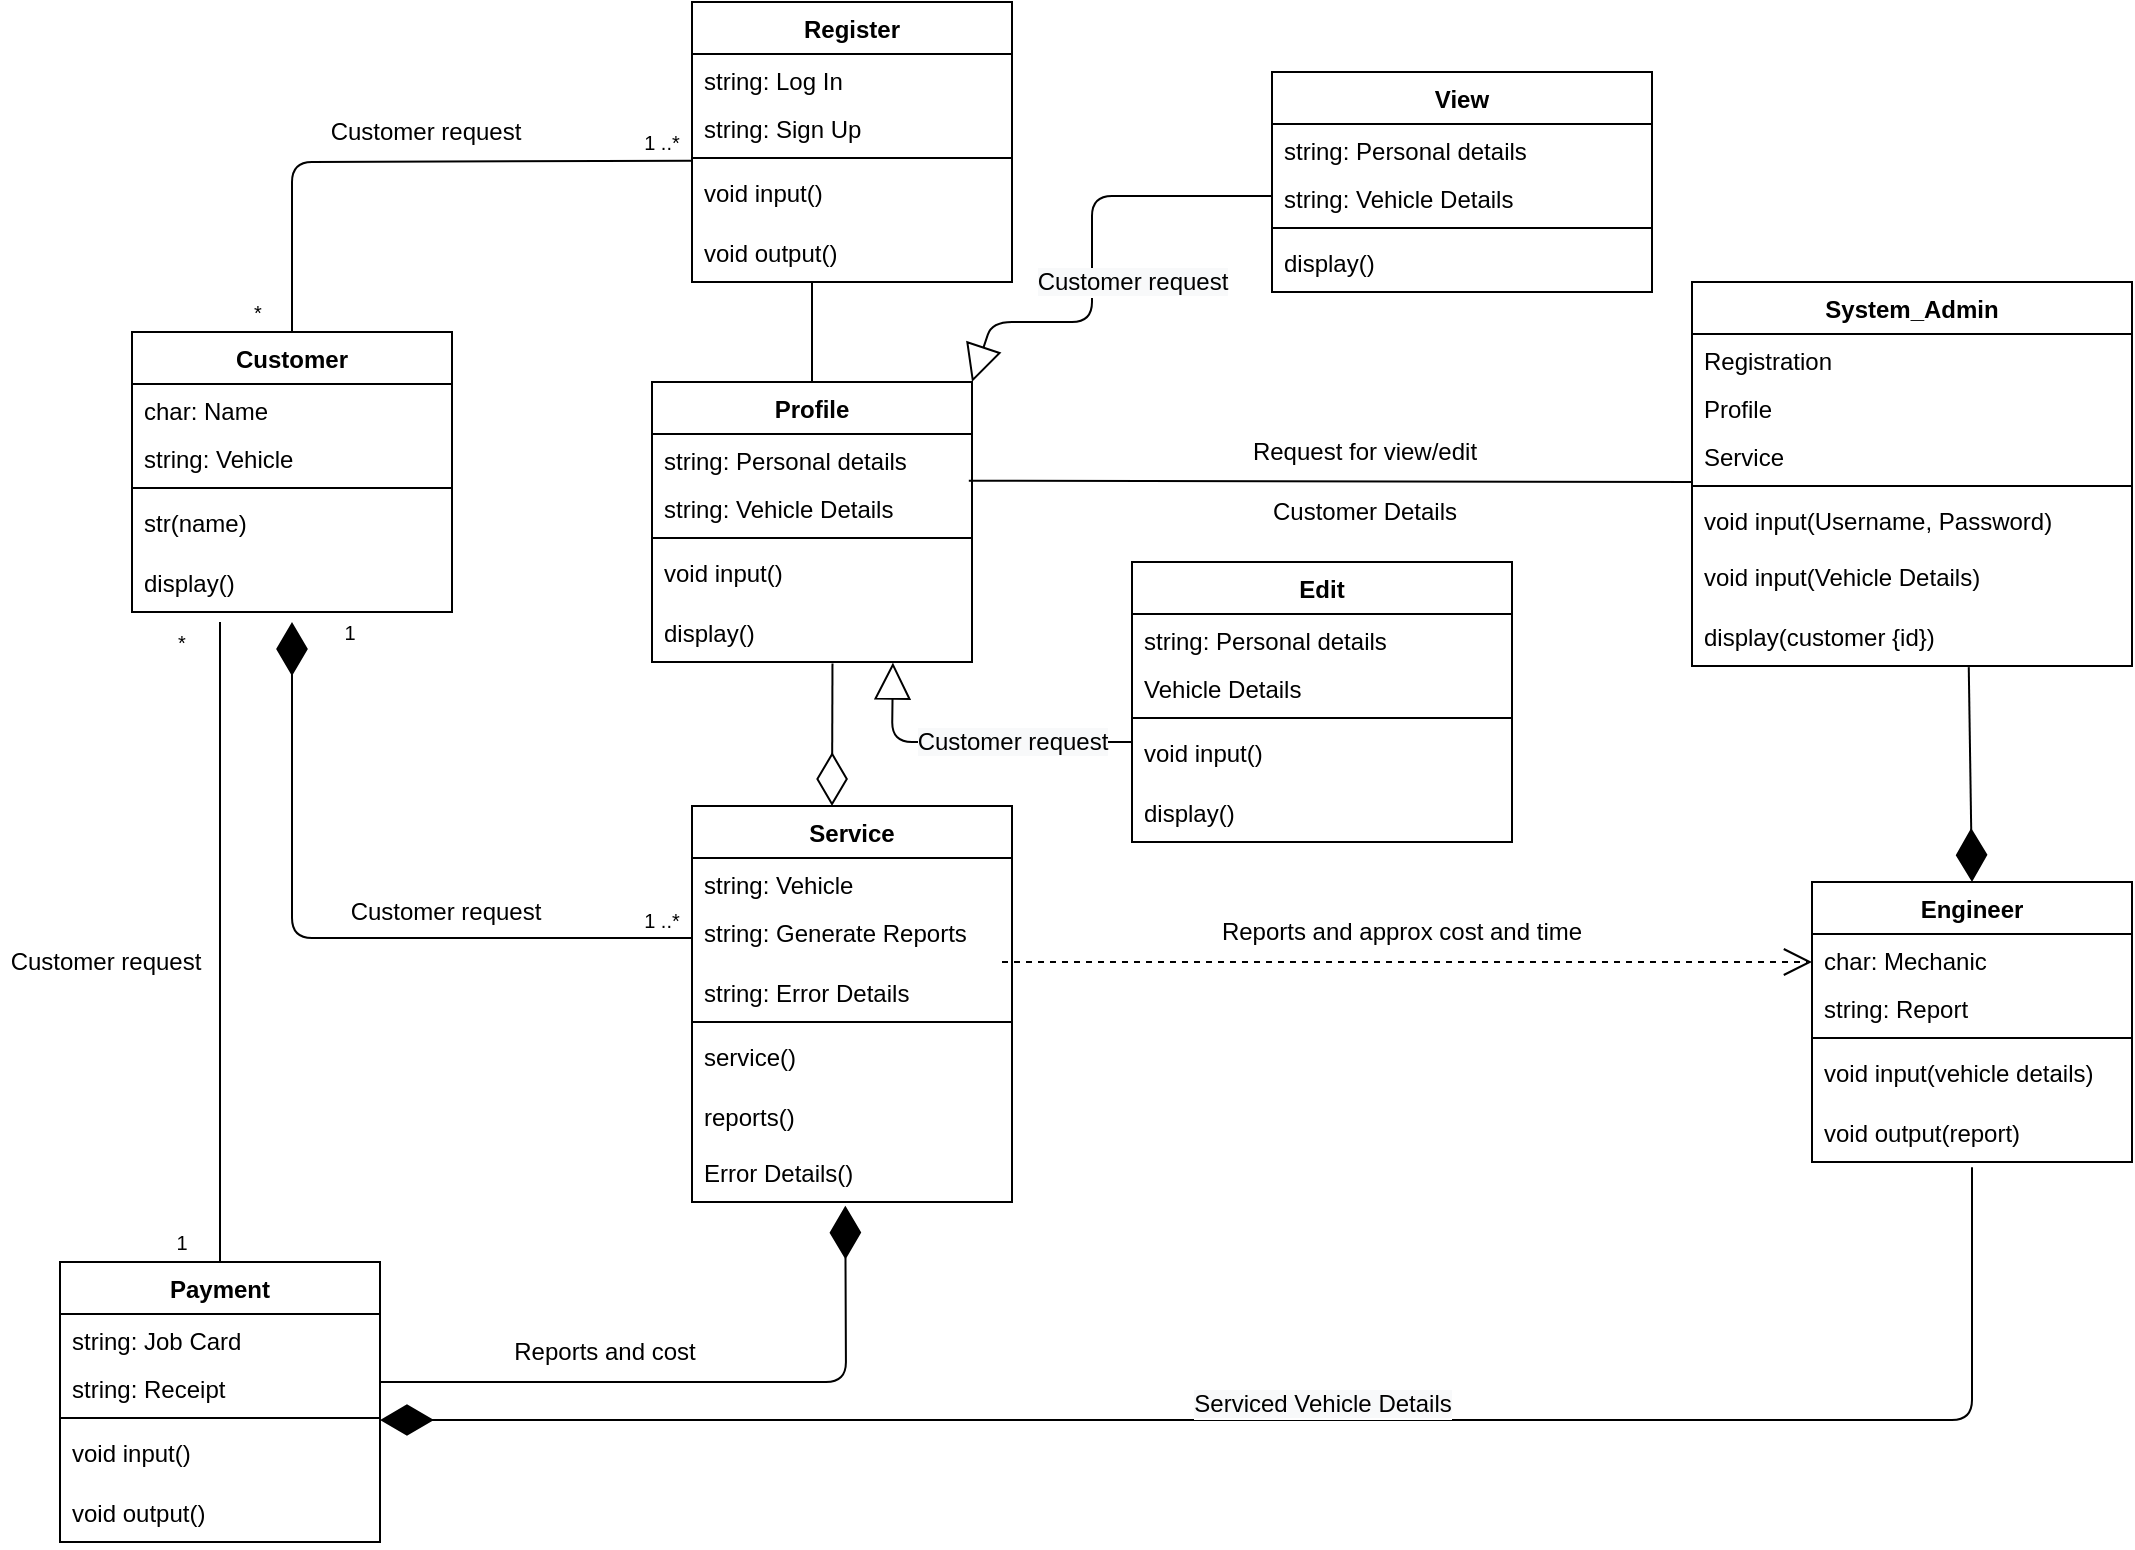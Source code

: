 <mxfile version="20.3.0" type="device"><diagram id="X8_uilNMmdPwGPdTgtLk" name="Page-1"><mxGraphModel dx="1422" dy="857" grid="1" gridSize="10" guides="1" tooltips="1" connect="1" arrows="1" fold="1" page="1" pageScale="1" pageWidth="850" pageHeight="1100" background="#ffffff" math="0" shadow="0"><root><mxCell id="0"/><mxCell id="1" parent="0"/><mxCell id="F48RZ2obgJ1v7bRtY50j-36" value="&lt;span style=&quot;font-size: 10px;&quot;&gt;*&lt;/span&gt;" style="text;html=1;strokeColor=none;fillColor=none;align=center;verticalAlign=middle;whiteSpace=wrap;rounded=0;" parent="1" vertex="1"><mxGeometry x="128" y="215" width="30" height="20" as="geometry"/></mxCell><mxCell id="F48RZ2obgJ1v7bRtY50j-37" value="&lt;font style=&quot;font-size: 10px;&quot;&gt;1 ..*&lt;/font&gt;" style="text;html=1;strokeColor=none;fillColor=none;align=center;verticalAlign=middle;whiteSpace=wrap;rounded=0;" parent="1" vertex="1"><mxGeometry x="330" y="130" width="30" height="20" as="geometry"/></mxCell><mxCell id="F48RZ2obgJ1v7bRtY50j-69" value="" style="endArrow=diamondThin;endFill=0;endSize=24;html=1;rounded=0;fontSize=10;entryX=0.5;entryY=0;entryDx=0;entryDy=0;exitX=0.564;exitY=1.027;exitDx=0;exitDy=0;exitPerimeter=0;" parent="1" source="DqM4Alq3FZuwpAwygexS-27" edge="1"><mxGeometry width="160" relative="1" as="geometry"><mxPoint x="430" y="378" as="sourcePoint"/><mxPoint x="430" y="472" as="targetPoint"/></mxGeometry></mxCell><mxCell id="F48RZ2obgJ1v7bRtY50j-95" value="" style="line;strokeWidth=1;fillColor=none;align=left;verticalAlign=middle;spacingTop=-1;spacingLeft=3;spacingRight=3;rotatable=0;labelPosition=right;points=[];portConstraint=eastwest;strokeColor=inherit;fontSize=10;direction=south;" parent="1" vertex="1"><mxGeometry x="120" y="380" width="8" height="320" as="geometry"/></mxCell><mxCell id="F48RZ2obgJ1v7bRtY50j-99" value="" style="endArrow=diamondThin;endFill=1;endSize=24;html=1;rounded=1;fontSize=10;entryX=0.479;entryY=1.065;entryDx=0;entryDy=0;exitX=1.002;exitY=0.417;exitDx=0;exitDy=0;entryPerimeter=0;exitPerimeter=0;" parent="1" source="DqM4Alq3FZuwpAwygexS-30" target="DqM4Alq3FZuwpAwygexS-42" edge="1"><mxGeometry width="160" relative="1" as="geometry"><mxPoint x="230" y="760.28" as="sourcePoint"/><mxPoint x="424.68" y="660" as="targetPoint"/><Array as="points"><mxPoint x="437" y="760"/></Array></mxGeometry></mxCell><mxCell id="F48RZ2obgJ1v7bRtY50j-101" value="" style="endArrow=diamondThin;endFill=1;endSize=24;html=1;rounded=1;fontSize=10;entryX=0.5;entryY=0;entryDx=0;entryDy=0;exitX=0.629;exitY=1.02;exitDx=0;exitDy=0;exitPerimeter=0;" parent="1" source="DqM4Alq3FZuwpAwygexS-49" target="DqM4Alq3FZuwpAwygexS-16" edge="1"><mxGeometry width="160" relative="1" as="geometry"><mxPoint x="1000" y="440" as="sourcePoint"/><mxPoint x="880" y="490" as="targetPoint"/></mxGeometry></mxCell><mxCell id="F48RZ2obgJ1v7bRtY50j-102" value="" style="endArrow=diamondThin;endFill=1;endSize=24;html=1;rounded=1;fontSize=10;entryX=1;entryY=0.5;entryDx=0;entryDy=0;exitX=0.5;exitY=1.095;exitDx=0;exitDy=0;exitPerimeter=0;" parent="1" source="DqM4Alq3FZuwpAwygexS-21" edge="1"><mxGeometry width="160" relative="1" as="geometry"><mxPoint x="854" y="710" as="sourcePoint"/><mxPoint x="204" y="779" as="targetPoint"/><Array as="points"><mxPoint x="1000" y="779"/></Array></mxGeometry></mxCell><mxCell id="F48RZ2obgJ1v7bRtY50j-82" value="" style="endArrow=diamondThin;endFill=1;endSize=24;html=1;rounded=1;fontSize=10;exitX=0;exitY=0.5;exitDx=0;exitDy=0;" parent="1" edge="1"><mxGeometry width="160" relative="1" as="geometry"><mxPoint x="360" y="538" as="sourcePoint"/><mxPoint x="160" y="380" as="targetPoint"/><Array as="points"><mxPoint x="160" y="538"/></Array></mxGeometry></mxCell><mxCell id="DqM4Alq3FZuwpAwygexS-10" value="Register" style="swimlane;fontStyle=1;align=center;verticalAlign=top;childLayout=stackLayout;horizontal=1;startSize=26;horizontalStack=0;resizeParent=1;resizeParentMax=0;resizeLast=0;collapsible=1;marginBottom=0;" parent="1" vertex="1"><mxGeometry x="360" y="70" width="160" height="140" as="geometry"/></mxCell><mxCell id="DqM4Alq3FZuwpAwygexS-11" value="string: Log In" style="text;strokeColor=none;fillColor=none;align=left;verticalAlign=top;spacingLeft=4;spacingRight=4;overflow=hidden;rotatable=0;points=[[0,0.5],[1,0.5]];portConstraint=eastwest;" parent="DqM4Alq3FZuwpAwygexS-10" vertex="1"><mxGeometry y="26" width="160" height="24" as="geometry"/></mxCell><mxCell id="DqM4Alq3FZuwpAwygexS-14" value="string: Sign Up" style="text;strokeColor=none;fillColor=none;align=left;verticalAlign=top;spacingLeft=4;spacingRight=4;overflow=hidden;rotatable=0;points=[[0,0.5],[1,0.5]];portConstraint=eastwest;" parent="DqM4Alq3FZuwpAwygexS-10" vertex="1"><mxGeometry y="50" width="160" height="24" as="geometry"/></mxCell><mxCell id="DqM4Alq3FZuwpAwygexS-12" value="" style="line;strokeWidth=1;fillColor=none;align=left;verticalAlign=middle;spacingTop=-1;spacingLeft=3;spacingRight=3;rotatable=0;labelPosition=right;points=[];portConstraint=eastwest;strokeColor=inherit;" parent="DqM4Alq3FZuwpAwygexS-10" vertex="1"><mxGeometry y="74" width="160" height="8" as="geometry"/></mxCell><mxCell id="DqM4Alq3FZuwpAwygexS-13" value="void input()" style="text;strokeColor=none;fillColor=none;align=left;verticalAlign=top;spacingLeft=4;spacingRight=4;overflow=hidden;rotatable=0;points=[[0,0.5],[1,0.5]];portConstraint=eastwest;" parent="DqM4Alq3FZuwpAwygexS-10" vertex="1"><mxGeometry y="82" width="160" height="30" as="geometry"/></mxCell><mxCell id="DqM4Alq3FZuwpAwygexS-15" value="void output()" style="text;strokeColor=none;fillColor=none;align=left;verticalAlign=top;spacingLeft=4;spacingRight=4;overflow=hidden;rotatable=0;points=[[0,0.5],[1,0.5]];portConstraint=eastwest;" parent="DqM4Alq3FZuwpAwygexS-10" vertex="1"><mxGeometry y="112" width="160" height="28" as="geometry"/></mxCell><mxCell id="DqM4Alq3FZuwpAwygexS-16" value="Engineer" style="swimlane;fontStyle=1;align=center;verticalAlign=top;childLayout=stackLayout;horizontal=1;startSize=26;horizontalStack=0;resizeParent=1;resizeParentMax=0;resizeLast=0;collapsible=1;marginBottom=0;" parent="1" vertex="1"><mxGeometry x="920" y="510" width="160" height="140" as="geometry"/></mxCell><mxCell id="DqM4Alq3FZuwpAwygexS-17" value="char: Mechanic" style="text;strokeColor=none;fillColor=none;align=left;verticalAlign=top;spacingLeft=4;spacingRight=4;overflow=hidden;rotatable=0;points=[[0,0.5],[1,0.5]];portConstraint=eastwest;" parent="DqM4Alq3FZuwpAwygexS-16" vertex="1"><mxGeometry y="26" width="160" height="24" as="geometry"/></mxCell><mxCell id="DqM4Alq3FZuwpAwygexS-18" value="string: Report" style="text;strokeColor=none;fillColor=none;align=left;verticalAlign=top;spacingLeft=4;spacingRight=4;overflow=hidden;rotatable=0;points=[[0,0.5],[1,0.5]];portConstraint=eastwest;" parent="DqM4Alq3FZuwpAwygexS-16" vertex="1"><mxGeometry y="50" width="160" height="24" as="geometry"/></mxCell><mxCell id="DqM4Alq3FZuwpAwygexS-19" value="" style="line;strokeWidth=1;fillColor=none;align=left;verticalAlign=middle;spacingTop=-1;spacingLeft=3;spacingRight=3;rotatable=0;labelPosition=right;points=[];portConstraint=eastwest;strokeColor=inherit;" parent="DqM4Alq3FZuwpAwygexS-16" vertex="1"><mxGeometry y="74" width="160" height="8" as="geometry"/></mxCell><mxCell id="DqM4Alq3FZuwpAwygexS-20" value="void input(vehicle details)" style="text;strokeColor=none;fillColor=none;align=left;verticalAlign=top;spacingLeft=4;spacingRight=4;overflow=hidden;rotatable=0;points=[[0,0.5],[1,0.5]];portConstraint=eastwest;" parent="DqM4Alq3FZuwpAwygexS-16" vertex="1"><mxGeometry y="82" width="160" height="30" as="geometry"/></mxCell><mxCell id="DqM4Alq3FZuwpAwygexS-21" value="void output(report)" style="text;strokeColor=none;fillColor=none;align=left;verticalAlign=top;spacingLeft=4;spacingRight=4;overflow=hidden;rotatable=0;points=[[0,0.5],[1,0.5]];portConstraint=eastwest;" parent="DqM4Alq3FZuwpAwygexS-16" vertex="1"><mxGeometry y="112" width="160" height="28" as="geometry"/></mxCell><mxCell id="DqM4Alq3FZuwpAwygexS-22" value="Profile" style="swimlane;fontStyle=1;align=center;verticalAlign=top;childLayout=stackLayout;horizontal=1;startSize=26;horizontalStack=0;resizeParent=1;resizeParentMax=0;resizeLast=0;collapsible=1;marginBottom=0;" parent="1" vertex="1"><mxGeometry x="340" y="260" width="160" height="140" as="geometry"/></mxCell><mxCell id="DqM4Alq3FZuwpAwygexS-23" value="string: Personal details" style="text;strokeColor=none;fillColor=none;align=left;verticalAlign=top;spacingLeft=4;spacingRight=4;overflow=hidden;rotatable=0;points=[[0,0.5],[1,0.5]];portConstraint=eastwest;" parent="DqM4Alq3FZuwpAwygexS-22" vertex="1"><mxGeometry y="26" width="160" height="24" as="geometry"/></mxCell><mxCell id="DqM4Alq3FZuwpAwygexS-24" value="string: Vehicle Details" style="text;strokeColor=none;fillColor=none;align=left;verticalAlign=top;spacingLeft=4;spacingRight=4;overflow=hidden;rotatable=0;points=[[0,0.5],[1,0.5]];portConstraint=eastwest;" parent="DqM4Alq3FZuwpAwygexS-22" vertex="1"><mxGeometry y="50" width="160" height="24" as="geometry"/></mxCell><mxCell id="DqM4Alq3FZuwpAwygexS-25" value="" style="line;strokeWidth=1;fillColor=none;align=left;verticalAlign=middle;spacingTop=-1;spacingLeft=3;spacingRight=3;rotatable=0;labelPosition=right;points=[];portConstraint=eastwest;strokeColor=inherit;" parent="DqM4Alq3FZuwpAwygexS-22" vertex="1"><mxGeometry y="74" width="160" height="8" as="geometry"/></mxCell><mxCell id="DqM4Alq3FZuwpAwygexS-26" value="void input()" style="text;strokeColor=none;fillColor=none;align=left;verticalAlign=top;spacingLeft=4;spacingRight=4;overflow=hidden;rotatable=0;points=[[0,0.5],[1,0.5]];portConstraint=eastwest;" parent="DqM4Alq3FZuwpAwygexS-22" vertex="1"><mxGeometry y="82" width="160" height="30" as="geometry"/></mxCell><mxCell id="DqM4Alq3FZuwpAwygexS-27" value="display()" style="text;strokeColor=none;fillColor=none;align=left;verticalAlign=top;spacingLeft=4;spacingRight=4;overflow=hidden;rotatable=0;points=[[0,0.5],[1,0.5]];portConstraint=eastwest;" parent="DqM4Alq3FZuwpAwygexS-22" vertex="1"><mxGeometry y="112" width="160" height="28" as="geometry"/></mxCell><mxCell id="DqM4Alq3FZuwpAwygexS-28" value="Payment" style="swimlane;fontStyle=1;align=center;verticalAlign=top;childLayout=stackLayout;horizontal=1;startSize=26;horizontalStack=0;resizeParent=1;resizeParentMax=0;resizeLast=0;collapsible=1;marginBottom=0;" parent="1" vertex="1"><mxGeometry x="44" y="700" width="160" height="140" as="geometry"/></mxCell><mxCell id="DqM4Alq3FZuwpAwygexS-29" value="string: Job Card" style="text;strokeColor=none;fillColor=none;align=left;verticalAlign=top;spacingLeft=4;spacingRight=4;overflow=hidden;rotatable=0;points=[[0,0.5],[1,0.5]];portConstraint=eastwest;" parent="DqM4Alq3FZuwpAwygexS-28" vertex="1"><mxGeometry y="26" width="160" height="24" as="geometry"/></mxCell><mxCell id="DqM4Alq3FZuwpAwygexS-30" value="string: Receipt" style="text;strokeColor=none;fillColor=none;align=left;verticalAlign=top;spacingLeft=4;spacingRight=4;overflow=hidden;rotatable=0;points=[[0,0.5],[1,0.5]];portConstraint=eastwest;" parent="DqM4Alq3FZuwpAwygexS-28" vertex="1"><mxGeometry y="50" width="160" height="24" as="geometry"/></mxCell><mxCell id="DqM4Alq3FZuwpAwygexS-31" value="" style="line;strokeWidth=1;fillColor=none;align=left;verticalAlign=middle;spacingTop=-1;spacingLeft=3;spacingRight=3;rotatable=0;labelPosition=right;points=[];portConstraint=eastwest;strokeColor=inherit;" parent="DqM4Alq3FZuwpAwygexS-28" vertex="1"><mxGeometry y="74" width="160" height="8" as="geometry"/></mxCell><mxCell id="DqM4Alq3FZuwpAwygexS-32" value="void input()" style="text;strokeColor=none;fillColor=none;align=left;verticalAlign=top;spacingLeft=4;spacingRight=4;overflow=hidden;rotatable=0;points=[[0,0.5],[1,0.5]];portConstraint=eastwest;" parent="DqM4Alq3FZuwpAwygexS-28" vertex="1"><mxGeometry y="82" width="160" height="30" as="geometry"/></mxCell><mxCell id="DqM4Alq3FZuwpAwygexS-33" value="void output()" style="text;strokeColor=none;fillColor=none;align=left;verticalAlign=top;spacingLeft=4;spacingRight=4;overflow=hidden;rotatable=0;points=[[0,0.5],[1,0.5]];portConstraint=eastwest;" parent="DqM4Alq3FZuwpAwygexS-28" vertex="1"><mxGeometry y="112" width="160" height="28" as="geometry"/></mxCell><mxCell id="DqM4Alq3FZuwpAwygexS-34" value="Service" style="swimlane;fontStyle=1;align=center;verticalAlign=top;childLayout=stackLayout;horizontal=1;startSize=26;horizontalStack=0;resizeParent=1;resizeParentMax=0;resizeLast=0;collapsible=1;marginBottom=0;" parent="1" vertex="1"><mxGeometry x="360" y="472" width="160" height="198" as="geometry"/></mxCell><mxCell id="DqM4Alq3FZuwpAwygexS-35" value="string: Vehicle" style="text;strokeColor=none;fillColor=none;align=left;verticalAlign=top;spacingLeft=4;spacingRight=4;overflow=hidden;rotatable=0;points=[[0,0.5],[1,0.5]];portConstraint=eastwest;" parent="DqM4Alq3FZuwpAwygexS-34" vertex="1"><mxGeometry y="26" width="160" height="24" as="geometry"/></mxCell><mxCell id="DqM4Alq3FZuwpAwygexS-36" value="string: Generate Reports" style="text;strokeColor=none;fillColor=none;align=left;verticalAlign=top;spacingLeft=4;spacingRight=4;overflow=hidden;rotatable=0;points=[[0,0.5],[1,0.5]];portConstraint=eastwest;" parent="DqM4Alq3FZuwpAwygexS-34" vertex="1"><mxGeometry y="50" width="160" height="30" as="geometry"/></mxCell><mxCell id="DqM4Alq3FZuwpAwygexS-40" value="string: Error Details" style="text;strokeColor=none;fillColor=none;align=left;verticalAlign=top;spacingLeft=4;spacingRight=4;overflow=hidden;rotatable=0;points=[[0,0.5],[1,0.5]];portConstraint=eastwest;" parent="DqM4Alq3FZuwpAwygexS-34" vertex="1"><mxGeometry y="80" width="160" height="24" as="geometry"/></mxCell><mxCell id="DqM4Alq3FZuwpAwygexS-37" value="" style="line;strokeWidth=1;fillColor=none;align=left;verticalAlign=middle;spacingTop=-1;spacingLeft=3;spacingRight=3;rotatable=0;labelPosition=right;points=[];portConstraint=eastwest;strokeColor=inherit;" parent="DqM4Alq3FZuwpAwygexS-34" vertex="1"><mxGeometry y="104" width="160" height="8" as="geometry"/></mxCell><mxCell id="DqM4Alq3FZuwpAwygexS-38" value="service()" style="text;strokeColor=none;fillColor=none;align=left;verticalAlign=top;spacingLeft=4;spacingRight=4;overflow=hidden;rotatable=0;points=[[0,0.5],[1,0.5]];portConstraint=eastwest;" parent="DqM4Alq3FZuwpAwygexS-34" vertex="1"><mxGeometry y="112" width="160" height="30" as="geometry"/></mxCell><mxCell id="DqM4Alq3FZuwpAwygexS-39" value="reports()" style="text;strokeColor=none;fillColor=none;align=left;verticalAlign=top;spacingLeft=4;spacingRight=4;overflow=hidden;rotatable=0;points=[[0,0.5],[1,0.5]];portConstraint=eastwest;" parent="DqM4Alq3FZuwpAwygexS-34" vertex="1"><mxGeometry y="142" width="160" height="28" as="geometry"/></mxCell><mxCell id="DqM4Alq3FZuwpAwygexS-42" value="Error Details()" style="text;strokeColor=none;fillColor=none;align=left;verticalAlign=top;spacingLeft=4;spacingRight=4;overflow=hidden;rotatable=0;points=[[0,0.5],[1,0.5]];portConstraint=eastwest;" parent="DqM4Alq3FZuwpAwygexS-34" vertex="1"><mxGeometry y="170" width="160" height="28" as="geometry"/></mxCell><mxCell id="DqM4Alq3FZuwpAwygexS-43" value="" style="endArrow=none;html=1;rounded=0;exitX=0.5;exitY=0;exitDx=0;exitDy=0;" parent="1" source="DqM4Alq3FZuwpAwygexS-22" edge="1"><mxGeometry width="50" height="50" relative="1" as="geometry"><mxPoint x="375" y="260" as="sourcePoint"/><mxPoint x="420" y="210" as="targetPoint"/></mxGeometry></mxCell><mxCell id="DqM4Alq3FZuwpAwygexS-44" value="System_Admin" style="swimlane;fontStyle=1;align=center;verticalAlign=top;childLayout=stackLayout;horizontal=1;startSize=26;horizontalStack=0;resizeParent=1;resizeParentMax=0;resizeLast=0;collapsible=1;marginBottom=0;" parent="1" vertex="1"><mxGeometry x="860" y="210" width="220" height="192" as="geometry"/></mxCell><mxCell id="DqM4Alq3FZuwpAwygexS-45" value="Registration" style="text;strokeColor=none;fillColor=none;align=left;verticalAlign=top;spacingLeft=4;spacingRight=4;overflow=hidden;rotatable=0;points=[[0,0.5],[1,0.5]];portConstraint=eastwest;" parent="DqM4Alq3FZuwpAwygexS-44" vertex="1"><mxGeometry y="26" width="220" height="24" as="geometry"/></mxCell><mxCell id="DqM4Alq3FZuwpAwygexS-51" value="Profile" style="text;strokeColor=none;fillColor=none;align=left;verticalAlign=top;spacingLeft=4;spacingRight=4;overflow=hidden;rotatable=0;points=[[0,0.5],[1,0.5]];portConstraint=eastwest;" parent="DqM4Alq3FZuwpAwygexS-44" vertex="1"><mxGeometry y="50" width="220" height="24" as="geometry"/></mxCell><mxCell id="DqM4Alq3FZuwpAwygexS-46" value="Service" style="text;strokeColor=none;fillColor=none;align=left;verticalAlign=top;spacingLeft=4;spacingRight=4;overflow=hidden;rotatable=0;points=[[0,0.5],[1,0.5]];portConstraint=eastwest;" parent="DqM4Alq3FZuwpAwygexS-44" vertex="1"><mxGeometry y="74" width="220" height="24" as="geometry"/></mxCell><mxCell id="DqM4Alq3FZuwpAwygexS-47" value="" style="line;strokeWidth=1;fillColor=none;align=left;verticalAlign=middle;spacingTop=-1;spacingLeft=3;spacingRight=3;rotatable=0;labelPosition=right;points=[];portConstraint=eastwest;strokeColor=inherit;" parent="DqM4Alq3FZuwpAwygexS-44" vertex="1"><mxGeometry y="98" width="220" height="8" as="geometry"/></mxCell><mxCell id="DqM4Alq3FZuwpAwygexS-48" value="void input(Username, Password)" style="text;strokeColor=none;fillColor=none;align=left;verticalAlign=top;spacingLeft=4;spacingRight=4;overflow=hidden;rotatable=0;points=[[0,0.5],[1,0.5]];portConstraint=eastwest;" parent="DqM4Alq3FZuwpAwygexS-44" vertex="1"><mxGeometry y="106" width="220" height="28" as="geometry"/></mxCell><mxCell id="DqM4Alq3FZuwpAwygexS-50" value="void input(Vehicle Details)" style="text;strokeColor=none;fillColor=none;align=left;verticalAlign=top;spacingLeft=4;spacingRight=4;overflow=hidden;rotatable=0;points=[[0,0.5],[1,0.5]];portConstraint=eastwest;" parent="DqM4Alq3FZuwpAwygexS-44" vertex="1"><mxGeometry y="134" width="220" height="30" as="geometry"/></mxCell><mxCell id="DqM4Alq3FZuwpAwygexS-49" value="display(customer {id})" style="text;strokeColor=none;fillColor=none;align=left;verticalAlign=top;spacingLeft=4;spacingRight=4;overflow=hidden;rotatable=0;points=[[0,0.5],[1,0.5]];portConstraint=eastwest;" parent="DqM4Alq3FZuwpAwygexS-44" vertex="1"><mxGeometry y="164" width="220" height="28" as="geometry"/></mxCell><mxCell id="DqM4Alq3FZuwpAwygexS-52" value="" style="endArrow=none;html=1;rounded=1;entryX=0;entryY=-0.089;entryDx=0;entryDy=0;entryPerimeter=0;exitX=0.5;exitY=0;exitDx=0;exitDy=0;" parent="1" source="DqM4Alq3FZuwpAwygexS-53" target="DqM4Alq3FZuwpAwygexS-13" edge="1"><mxGeometry width="50" height="50" relative="1" as="geometry"><mxPoint x="160" y="313" as="sourcePoint"/><mxPoint x="210" y="263" as="targetPoint"/><Array as="points"><mxPoint x="160" y="150"/></Array></mxGeometry></mxCell><mxCell id="DqM4Alq3FZuwpAwygexS-53" value="Customer" style="swimlane;fontStyle=1;align=center;verticalAlign=top;childLayout=stackLayout;horizontal=1;startSize=26;horizontalStack=0;resizeParent=1;resizeParentMax=0;resizeLast=0;collapsible=1;marginBottom=0;" parent="1" vertex="1"><mxGeometry x="80" y="235" width="160" height="140" as="geometry"/></mxCell><mxCell id="DqM4Alq3FZuwpAwygexS-54" value="char: Name" style="text;strokeColor=none;fillColor=none;align=left;verticalAlign=top;spacingLeft=4;spacingRight=4;overflow=hidden;rotatable=0;points=[[0,0.5],[1,0.5]];portConstraint=eastwest;" parent="DqM4Alq3FZuwpAwygexS-53" vertex="1"><mxGeometry y="26" width="160" height="24" as="geometry"/></mxCell><mxCell id="DqM4Alq3FZuwpAwygexS-55" value="string: Vehicle " style="text;strokeColor=none;fillColor=none;align=left;verticalAlign=top;spacingLeft=4;spacingRight=4;overflow=hidden;rotatable=0;points=[[0,0.5],[1,0.5]];portConstraint=eastwest;" parent="DqM4Alq3FZuwpAwygexS-53" vertex="1"><mxGeometry y="50" width="160" height="24" as="geometry"/></mxCell><mxCell id="DqM4Alq3FZuwpAwygexS-56" value="" style="line;strokeWidth=1;fillColor=none;align=left;verticalAlign=middle;spacingTop=-1;spacingLeft=3;spacingRight=3;rotatable=0;labelPosition=right;points=[];portConstraint=eastwest;strokeColor=inherit;" parent="DqM4Alq3FZuwpAwygexS-53" vertex="1"><mxGeometry y="74" width="160" height="8" as="geometry"/></mxCell><mxCell id="DqM4Alq3FZuwpAwygexS-57" value="str(name)" style="text;strokeColor=none;fillColor=none;align=left;verticalAlign=top;spacingLeft=4;spacingRight=4;overflow=hidden;rotatable=0;points=[[0,0.5],[1,0.5]];portConstraint=eastwest;" parent="DqM4Alq3FZuwpAwygexS-53" vertex="1"><mxGeometry y="82" width="160" height="30" as="geometry"/></mxCell><mxCell id="DqM4Alq3FZuwpAwygexS-58" value="display()" style="text;strokeColor=none;fillColor=none;align=left;verticalAlign=top;spacingLeft=4;spacingRight=4;overflow=hidden;rotatable=0;points=[[0,0.5],[1,0.5]];portConstraint=eastwest;" parent="DqM4Alq3FZuwpAwygexS-53" vertex="1"><mxGeometry y="112" width="160" height="28" as="geometry"/></mxCell><mxCell id="DqM4Alq3FZuwpAwygexS-59" value="" style="endArrow=block;endSize=16;endFill=0;html=1;rounded=1;entryX=1;entryY=0;entryDx=0;entryDy=0;exitX=0;exitY=0.5;exitDx=0;exitDy=0;" parent="1" target="DqM4Alq3FZuwpAwygexS-22" edge="1" source="DqM4Alq3FZuwpAwygexS-63"><mxGeometry x="0.125" y="-10" width="160" relative="1" as="geometry"><mxPoint x="590" y="305" as="sourcePoint"/><mxPoint x="600" y="430" as="targetPoint"/><mxPoint as="offset"/><Array as="points"><mxPoint x="560" y="167"/><mxPoint x="560" y="230"/><mxPoint x="510" y="230"/></Array></mxGeometry></mxCell><mxCell id="uJmoXmH3K0ccMqWeg5Og-13" value="&lt;span style=&quot;font-size: 12px; background-color: rgb(248, 249, 250);&quot;&gt;Customer request&lt;/span&gt;" style="edgeLabel;html=1;align=center;verticalAlign=middle;resizable=0;points=[];" vertex="1" connectable="0" parent="DqM4Alq3FZuwpAwygexS-59"><mxGeometry x="0.134" y="1" relative="1" as="geometry"><mxPoint x="19" as="offset"/></mxGeometry></mxCell><mxCell id="DqM4Alq3FZuwpAwygexS-60" value="" style="endArrow=block;endSize=16;endFill=0;html=1;rounded=1;entryX=0.753;entryY=1.011;entryDx=0;entryDy=0;entryPerimeter=0;exitX=0;exitY=0.267;exitDx=0;exitDy=0;exitPerimeter=0;" parent="1" target="DqM4Alq3FZuwpAwygexS-27" edge="1" source="DqM4Alq3FZuwpAwygexS-71"><mxGeometry x="0.125" y="-10" width="160" relative="1" as="geometry"><mxPoint x="580" y="430" as="sourcePoint"/><mxPoint x="501.6" y="414.33" as="targetPoint"/><mxPoint as="offset"/><Array as="points"><mxPoint x="460" y="440"/></Array></mxGeometry></mxCell><mxCell id="DqM4Alq3FZuwpAwygexS-61" value="View" style="swimlane;fontStyle=1;align=center;verticalAlign=top;childLayout=stackLayout;horizontal=1;startSize=26;horizontalStack=0;resizeParent=1;resizeParentMax=0;resizeLast=0;collapsible=1;marginBottom=0;" parent="1" vertex="1"><mxGeometry x="650" y="105" width="190" height="110" as="geometry"/></mxCell><mxCell id="DqM4Alq3FZuwpAwygexS-62" value="string: Personal details" style="text;strokeColor=none;fillColor=none;align=left;verticalAlign=top;spacingLeft=4;spacingRight=4;overflow=hidden;rotatable=0;points=[[0,0.5],[1,0.5]];portConstraint=eastwest;fontSize=12;" parent="DqM4Alq3FZuwpAwygexS-61" vertex="1"><mxGeometry y="26" width="190" height="24" as="geometry"/></mxCell><mxCell id="DqM4Alq3FZuwpAwygexS-63" value="string: Vehicle Details" style="text;strokeColor=none;fillColor=none;align=left;verticalAlign=top;spacingLeft=4;spacingRight=4;overflow=hidden;rotatable=0;points=[[0,0.5],[1,0.5]];portConstraint=eastwest;" parent="DqM4Alq3FZuwpAwygexS-61" vertex="1"><mxGeometry y="50" width="190" height="24" as="geometry"/></mxCell><mxCell id="DqM4Alq3FZuwpAwygexS-64" value="" style="line;strokeWidth=1;fillColor=none;align=left;verticalAlign=middle;spacingTop=-1;spacingLeft=3;spacingRight=3;rotatable=0;labelPosition=right;points=[];portConstraint=eastwest;strokeColor=inherit;" parent="DqM4Alq3FZuwpAwygexS-61" vertex="1"><mxGeometry y="74" width="190" height="8" as="geometry"/></mxCell><mxCell id="DqM4Alq3FZuwpAwygexS-66" value="display()" style="text;strokeColor=none;fillColor=none;align=left;verticalAlign=top;spacingLeft=4;spacingRight=4;overflow=hidden;rotatable=0;points=[[0,0.5],[1,0.5]];portConstraint=eastwest;" parent="DqM4Alq3FZuwpAwygexS-61" vertex="1"><mxGeometry y="82" width="190" height="28" as="geometry"/></mxCell><mxCell id="DqM4Alq3FZuwpAwygexS-67" value="Edit" style="swimlane;fontStyle=1;align=center;verticalAlign=top;childLayout=stackLayout;horizontal=1;startSize=26;horizontalStack=0;resizeParent=1;resizeParentMax=0;resizeLast=0;collapsible=1;marginBottom=0;" parent="1" vertex="1"><mxGeometry x="580" y="350" width="190" height="140" as="geometry"/></mxCell><mxCell id="DqM4Alq3FZuwpAwygexS-68" value="string: Personal details" style="text;strokeColor=none;fillColor=none;align=left;verticalAlign=top;spacingLeft=4;spacingRight=4;overflow=hidden;rotatable=0;points=[[0,0.5],[1,0.5]];portConstraint=eastwest;" parent="DqM4Alq3FZuwpAwygexS-67" vertex="1"><mxGeometry y="26" width="190" height="24" as="geometry"/></mxCell><mxCell id="DqM4Alq3FZuwpAwygexS-69" value="Vehicle Details" style="text;strokeColor=none;fillColor=none;align=left;verticalAlign=top;spacingLeft=4;spacingRight=4;overflow=hidden;rotatable=0;points=[[0,0.5],[1,0.5]];portConstraint=eastwest;" parent="DqM4Alq3FZuwpAwygexS-67" vertex="1"><mxGeometry y="50" width="190" height="24" as="geometry"/></mxCell><mxCell id="DqM4Alq3FZuwpAwygexS-70" value="" style="line;strokeWidth=1;fillColor=none;align=left;verticalAlign=middle;spacingTop=-1;spacingLeft=3;spacingRight=3;rotatable=0;labelPosition=right;points=[];portConstraint=eastwest;strokeColor=inherit;" parent="DqM4Alq3FZuwpAwygexS-67" vertex="1"><mxGeometry y="74" width="190" height="8" as="geometry"/></mxCell><mxCell id="DqM4Alq3FZuwpAwygexS-71" value="void input()" style="text;strokeColor=none;fillColor=none;align=left;verticalAlign=top;spacingLeft=4;spacingRight=4;overflow=hidden;rotatable=0;points=[[0,0.5],[1,0.5]];portConstraint=eastwest;" parent="DqM4Alq3FZuwpAwygexS-67" vertex="1"><mxGeometry y="82" width="190" height="30" as="geometry"/></mxCell><mxCell id="DqM4Alq3FZuwpAwygexS-72" value="display()" style="text;strokeColor=none;fillColor=none;align=left;verticalAlign=top;spacingLeft=4;spacingRight=4;overflow=hidden;rotatable=0;points=[[0,0.5],[1,0.5]];portConstraint=eastwest;" parent="DqM4Alq3FZuwpAwygexS-67" vertex="1"><mxGeometry y="112" width="190" height="28" as="geometry"/></mxCell><mxCell id="DqM4Alq3FZuwpAwygexS-73" value="&lt;span style=&quot;font-size: 10px;&quot;&gt;1&lt;/span&gt;" style="text;html=1;strokeColor=none;fillColor=none;align=center;verticalAlign=middle;whiteSpace=wrap;rounded=0;" parent="1" vertex="1"><mxGeometry x="174" y="375" width="30" height="20" as="geometry"/></mxCell><mxCell id="DqM4Alq3FZuwpAwygexS-74" value="&lt;span style=&quot;font-size: 10px;&quot;&gt;1 ..*&lt;/span&gt;" style="text;html=1;strokeColor=none;fillColor=none;align=center;verticalAlign=middle;whiteSpace=wrap;rounded=0;" parent="1" vertex="1"><mxGeometry x="330" y="519" width="30" height="20" as="geometry"/></mxCell><mxCell id="DqM4Alq3FZuwpAwygexS-75" value="&lt;span style=&quot;font-size: 10px;&quot;&gt;1&lt;/span&gt;" style="text;html=1;strokeColor=none;fillColor=none;align=center;verticalAlign=middle;whiteSpace=wrap;rounded=0;" parent="1" vertex="1"><mxGeometry x="90" y="680" width="30" height="20" as="geometry"/></mxCell><mxCell id="DqM4Alq3FZuwpAwygexS-76" value="&lt;span style=&quot;font-size: 10px;&quot;&gt;*&lt;/span&gt;" style="text;html=1;strokeColor=none;fillColor=none;align=center;verticalAlign=middle;whiteSpace=wrap;rounded=0;" parent="1" vertex="1"><mxGeometry x="90" y="380" width="30" height="20" as="geometry"/></mxCell><mxCell id="uJmoXmH3K0ccMqWeg5Og-2" value="" style="endArrow=none;html=1;rounded=0;entryX=0;entryY=0.25;entryDx=0;entryDy=0;entryPerimeter=0;exitX=0.99;exitY=-0.028;exitDx=0;exitDy=0;exitPerimeter=0;" edge="1" parent="1" source="DqM4Alq3FZuwpAwygexS-24" target="DqM4Alq3FZuwpAwygexS-47"><mxGeometry width="50" height="50" relative="1" as="geometry"><mxPoint x="580" y="300" as="sourcePoint"/><mxPoint x="630" y="250" as="targetPoint"/></mxGeometry></mxCell><mxCell id="uJmoXmH3K0ccMqWeg5Og-3" value="Customer request" style="text;html=1;strokeColor=none;fillColor=none;align=center;verticalAlign=middle;whiteSpace=wrap;rounded=0;" vertex="1" parent="1"><mxGeometry x="174" y="120" width="106" height="30" as="geometry"/></mxCell><mxCell id="uJmoXmH3K0ccMqWeg5Og-5" value="Customer request" style="text;html=1;strokeColor=none;fillColor=none;align=center;verticalAlign=middle;whiteSpace=wrap;rounded=0;" vertex="1" parent="1"><mxGeometry x="184" y="510" width="106" height="30" as="geometry"/></mxCell><mxCell id="uJmoXmH3K0ccMqWeg5Og-6" value="Customer request" style="text;html=1;strokeColor=none;fillColor=none;align=center;verticalAlign=middle;whiteSpace=wrap;rounded=0;" vertex="1" parent="1"><mxGeometry x="14" y="535" width="106" height="30" as="geometry"/></mxCell><mxCell id="uJmoXmH3K0ccMqWeg5Og-7" value="Reports and cost" style="text;html=1;strokeColor=none;fillColor=none;align=center;verticalAlign=middle;whiteSpace=wrap;rounded=0;" vertex="1" parent="1"><mxGeometry x="230" y="730" width="173" height="30" as="geometry"/></mxCell><mxCell id="uJmoXmH3K0ccMqWeg5Og-8" value="Request for view/edit" style="text;html=1;strokeColor=none;fillColor=none;align=center;verticalAlign=middle;whiteSpace=wrap;rounded=0;" vertex="1" parent="1"><mxGeometry x="610" y="280" width="173" height="30" as="geometry"/></mxCell><mxCell id="uJmoXmH3K0ccMqWeg5Og-9" value="Customer Details" style="text;html=1;strokeColor=none;fillColor=none;align=center;verticalAlign=middle;whiteSpace=wrap;rounded=0;" vertex="1" parent="1"><mxGeometry x="610" y="310" width="173" height="30" as="geometry"/></mxCell><mxCell id="uJmoXmH3K0ccMqWeg5Og-10" value="Reports and approx cost and time" style="text;html=1;strokeColor=none;fillColor=none;align=center;verticalAlign=middle;whiteSpace=wrap;rounded=0;" vertex="1" parent="1"><mxGeometry x="620" y="520" width="190" height="30" as="geometry"/></mxCell><mxCell id="uJmoXmH3K0ccMqWeg5Og-11" value="&lt;span style=&quot;font-size: 12px; background-color: rgb(248, 249, 250);&quot;&gt;Serviced Vehicle Details&lt;/span&gt;" style="edgeLabel;html=1;align=center;verticalAlign=middle;resizable=0;points=[];fontSize=14;" vertex="1" connectable="0" parent="1"><mxGeometry x="675" y="769.995" as="geometry"/></mxCell><mxCell id="uJmoXmH3K0ccMqWeg5Og-14" value="&lt;span style=&quot;font-size: 12px; background-color: rgb(248, 249, 250);&quot;&gt;Customer request&lt;/span&gt;" style="edgeLabel;html=1;align=center;verticalAlign=middle;resizable=0;points=[];" vertex="1" connectable="0" parent="1"><mxGeometry x="520" y="440" as="geometry"/></mxCell><mxCell id="uJmoXmH3K0ccMqWeg5Og-15" value="" style="endArrow=open;dashed=1;endFill=0;endSize=12;html=1;rounded=0;" edge="1" parent="1"><mxGeometry width="160" relative="1" as="geometry"><mxPoint x="515" y="550" as="sourcePoint"/><mxPoint x="920" y="550" as="targetPoint"/></mxGeometry></mxCell></root></mxGraphModel></diagram></mxfile>